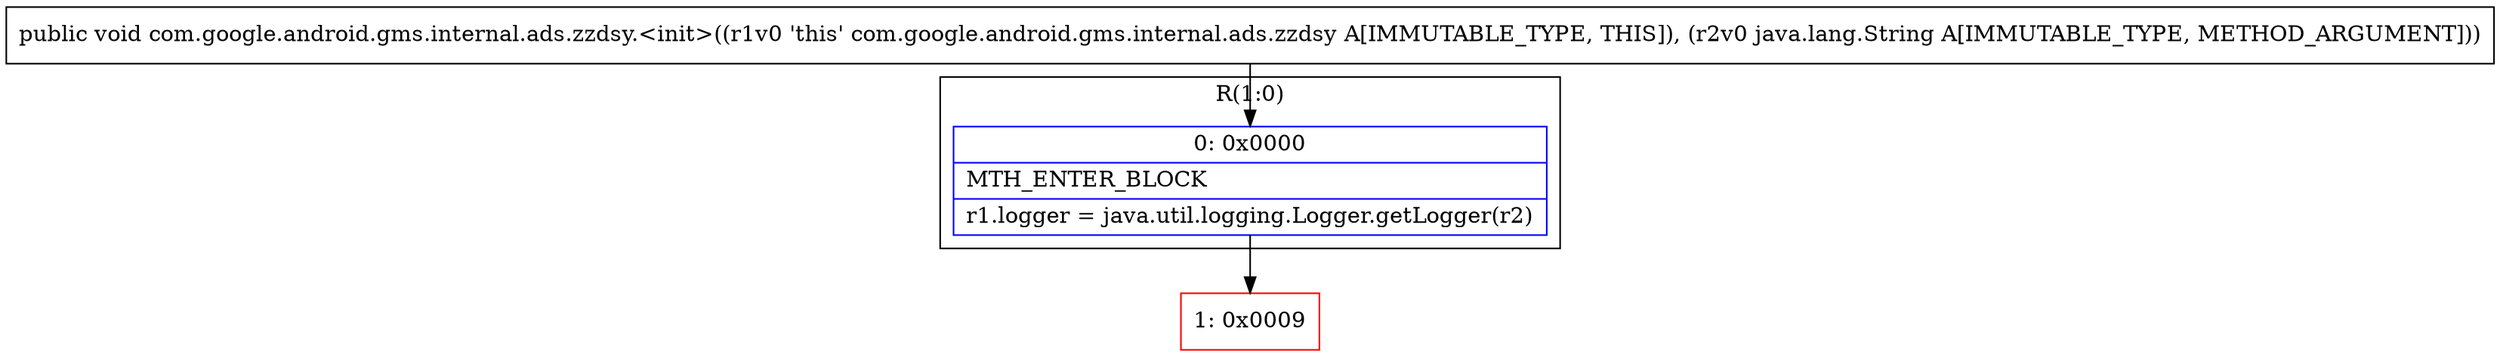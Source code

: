 digraph "CFG forcom.google.android.gms.internal.ads.zzdsy.\<init\>(Ljava\/lang\/String;)V" {
subgraph cluster_Region_130868298 {
label = "R(1:0)";
node [shape=record,color=blue];
Node_0 [shape=record,label="{0\:\ 0x0000|MTH_ENTER_BLOCK\l|r1.logger = java.util.logging.Logger.getLogger(r2)\l}"];
}
Node_1 [shape=record,color=red,label="{1\:\ 0x0009}"];
MethodNode[shape=record,label="{public void com.google.android.gms.internal.ads.zzdsy.\<init\>((r1v0 'this' com.google.android.gms.internal.ads.zzdsy A[IMMUTABLE_TYPE, THIS]), (r2v0 java.lang.String A[IMMUTABLE_TYPE, METHOD_ARGUMENT])) }"];
MethodNode -> Node_0;
Node_0 -> Node_1;
}

